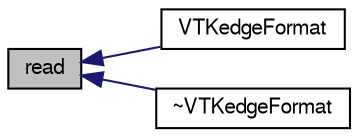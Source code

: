 digraph "read"
{
  bgcolor="transparent";
  edge [fontname="FreeSans",fontsize="10",labelfontname="FreeSans",labelfontsize="10"];
  node [fontname="FreeSans",fontsize="10",shape=record];
  rankdir="LR";
  Node235 [label="read",height=0.2,width=0.4,color="black", fillcolor="grey75", style="filled", fontcolor="black"];
  Node235 -> Node236 [dir="back",color="midnightblue",fontsize="10",style="solid",fontname="FreeSans"];
  Node236 [label="VTKedgeFormat",height=0.2,width=0.4,color="black",URL="$a21782.html#a8fab412bffacf943a28e7168037989d0",tooltip="Construct from file name. "];
  Node235 -> Node237 [dir="back",color="midnightblue",fontsize="10",style="solid",fontname="FreeSans"];
  Node237 [label="~VTKedgeFormat",height=0.2,width=0.4,color="black",URL="$a21782.html#a6c03b97c97219c8b0a9aafdbb166d61a",tooltip="Destructor. "];
}

